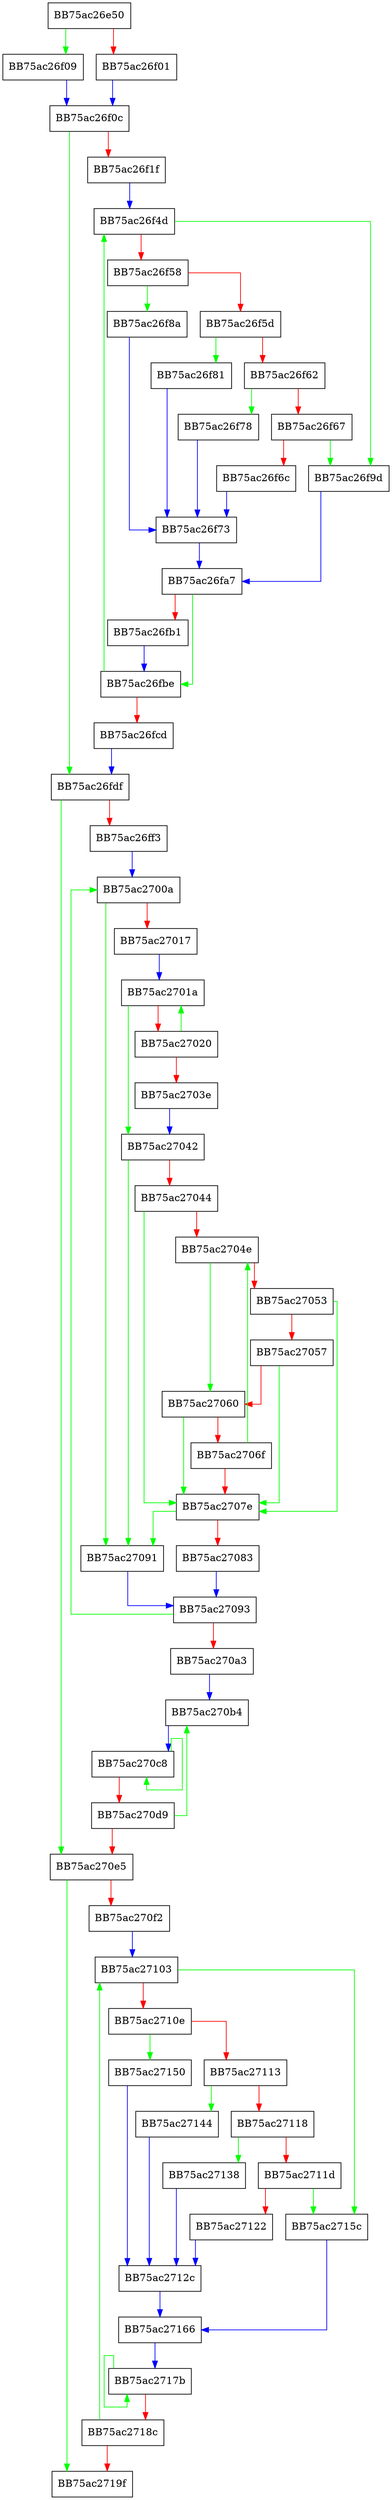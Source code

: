 digraph ZSTD_dedicatedDictSearch_lazy_loadDictionary {
  node [shape="box"];
  graph [splines=ortho];
  BB75ac26e50 -> BB75ac26f09 [color="green"];
  BB75ac26e50 -> BB75ac26f01 [color="red"];
  BB75ac26f01 -> BB75ac26f0c [color="blue"];
  BB75ac26f09 -> BB75ac26f0c [color="blue"];
  BB75ac26f0c -> BB75ac26fdf [color="green"];
  BB75ac26f0c -> BB75ac26f1f [color="red"];
  BB75ac26f1f -> BB75ac26f4d [color="blue"];
  BB75ac26f4d -> BB75ac26f9d [color="green"];
  BB75ac26f4d -> BB75ac26f58 [color="red"];
  BB75ac26f58 -> BB75ac26f8a [color="green"];
  BB75ac26f58 -> BB75ac26f5d [color="red"];
  BB75ac26f5d -> BB75ac26f81 [color="green"];
  BB75ac26f5d -> BB75ac26f62 [color="red"];
  BB75ac26f62 -> BB75ac26f78 [color="green"];
  BB75ac26f62 -> BB75ac26f67 [color="red"];
  BB75ac26f67 -> BB75ac26f9d [color="green"];
  BB75ac26f67 -> BB75ac26f6c [color="red"];
  BB75ac26f6c -> BB75ac26f73 [color="blue"];
  BB75ac26f73 -> BB75ac26fa7 [color="blue"];
  BB75ac26f78 -> BB75ac26f73 [color="blue"];
  BB75ac26f81 -> BB75ac26f73 [color="blue"];
  BB75ac26f8a -> BB75ac26f73 [color="blue"];
  BB75ac26f9d -> BB75ac26fa7 [color="blue"];
  BB75ac26fa7 -> BB75ac26fbe [color="green"];
  BB75ac26fa7 -> BB75ac26fb1 [color="red"];
  BB75ac26fb1 -> BB75ac26fbe [color="blue"];
  BB75ac26fbe -> BB75ac26f4d [color="green"];
  BB75ac26fbe -> BB75ac26fcd [color="red"];
  BB75ac26fcd -> BB75ac26fdf [color="blue"];
  BB75ac26fdf -> BB75ac270e5 [color="green"];
  BB75ac26fdf -> BB75ac26ff3 [color="red"];
  BB75ac26ff3 -> BB75ac2700a [color="blue"];
  BB75ac2700a -> BB75ac27091 [color="green"];
  BB75ac2700a -> BB75ac27017 [color="red"];
  BB75ac27017 -> BB75ac2701a [color="blue"];
  BB75ac2701a -> BB75ac27042 [color="green"];
  BB75ac2701a -> BB75ac27020 [color="red"];
  BB75ac27020 -> BB75ac2701a [color="green"];
  BB75ac27020 -> BB75ac2703e [color="red"];
  BB75ac2703e -> BB75ac27042 [color="blue"];
  BB75ac27042 -> BB75ac27091 [color="green"];
  BB75ac27042 -> BB75ac27044 [color="red"];
  BB75ac27044 -> BB75ac2707e [color="green"];
  BB75ac27044 -> BB75ac2704e [color="red"];
  BB75ac2704e -> BB75ac27060 [color="green"];
  BB75ac2704e -> BB75ac27053 [color="red"];
  BB75ac27053 -> BB75ac2707e [color="green"];
  BB75ac27053 -> BB75ac27057 [color="red"];
  BB75ac27057 -> BB75ac2707e [color="green"];
  BB75ac27057 -> BB75ac27060 [color="red"];
  BB75ac27060 -> BB75ac2707e [color="green"];
  BB75ac27060 -> BB75ac2706f [color="red"];
  BB75ac2706f -> BB75ac2704e [color="green"];
  BB75ac2706f -> BB75ac2707e [color="red"];
  BB75ac2707e -> BB75ac27091 [color="green"];
  BB75ac2707e -> BB75ac27083 [color="red"];
  BB75ac27083 -> BB75ac27093 [color="blue"];
  BB75ac27091 -> BB75ac27093 [color="blue"];
  BB75ac27093 -> BB75ac2700a [color="green"];
  BB75ac27093 -> BB75ac270a3 [color="red"];
  BB75ac270a3 -> BB75ac270b4 [color="blue"];
  BB75ac270b4 -> BB75ac270c8 [color="blue"];
  BB75ac270c8 -> BB75ac270c8 [color="green"];
  BB75ac270c8 -> BB75ac270d9 [color="red"];
  BB75ac270d9 -> BB75ac270b4 [color="green"];
  BB75ac270d9 -> BB75ac270e5 [color="red"];
  BB75ac270e5 -> BB75ac2719f [color="green"];
  BB75ac270e5 -> BB75ac270f2 [color="red"];
  BB75ac270f2 -> BB75ac27103 [color="blue"];
  BB75ac27103 -> BB75ac2715c [color="green"];
  BB75ac27103 -> BB75ac2710e [color="red"];
  BB75ac2710e -> BB75ac27150 [color="green"];
  BB75ac2710e -> BB75ac27113 [color="red"];
  BB75ac27113 -> BB75ac27144 [color="green"];
  BB75ac27113 -> BB75ac27118 [color="red"];
  BB75ac27118 -> BB75ac27138 [color="green"];
  BB75ac27118 -> BB75ac2711d [color="red"];
  BB75ac2711d -> BB75ac2715c [color="green"];
  BB75ac2711d -> BB75ac27122 [color="red"];
  BB75ac27122 -> BB75ac2712c [color="blue"];
  BB75ac2712c -> BB75ac27166 [color="blue"];
  BB75ac27138 -> BB75ac2712c [color="blue"];
  BB75ac27144 -> BB75ac2712c [color="blue"];
  BB75ac27150 -> BB75ac2712c [color="blue"];
  BB75ac2715c -> BB75ac27166 [color="blue"];
  BB75ac27166 -> BB75ac2717b [color="blue"];
  BB75ac2717b -> BB75ac2717b [color="green"];
  BB75ac2717b -> BB75ac2718c [color="red"];
  BB75ac2718c -> BB75ac27103 [color="green"];
  BB75ac2718c -> BB75ac2719f [color="red"];
}